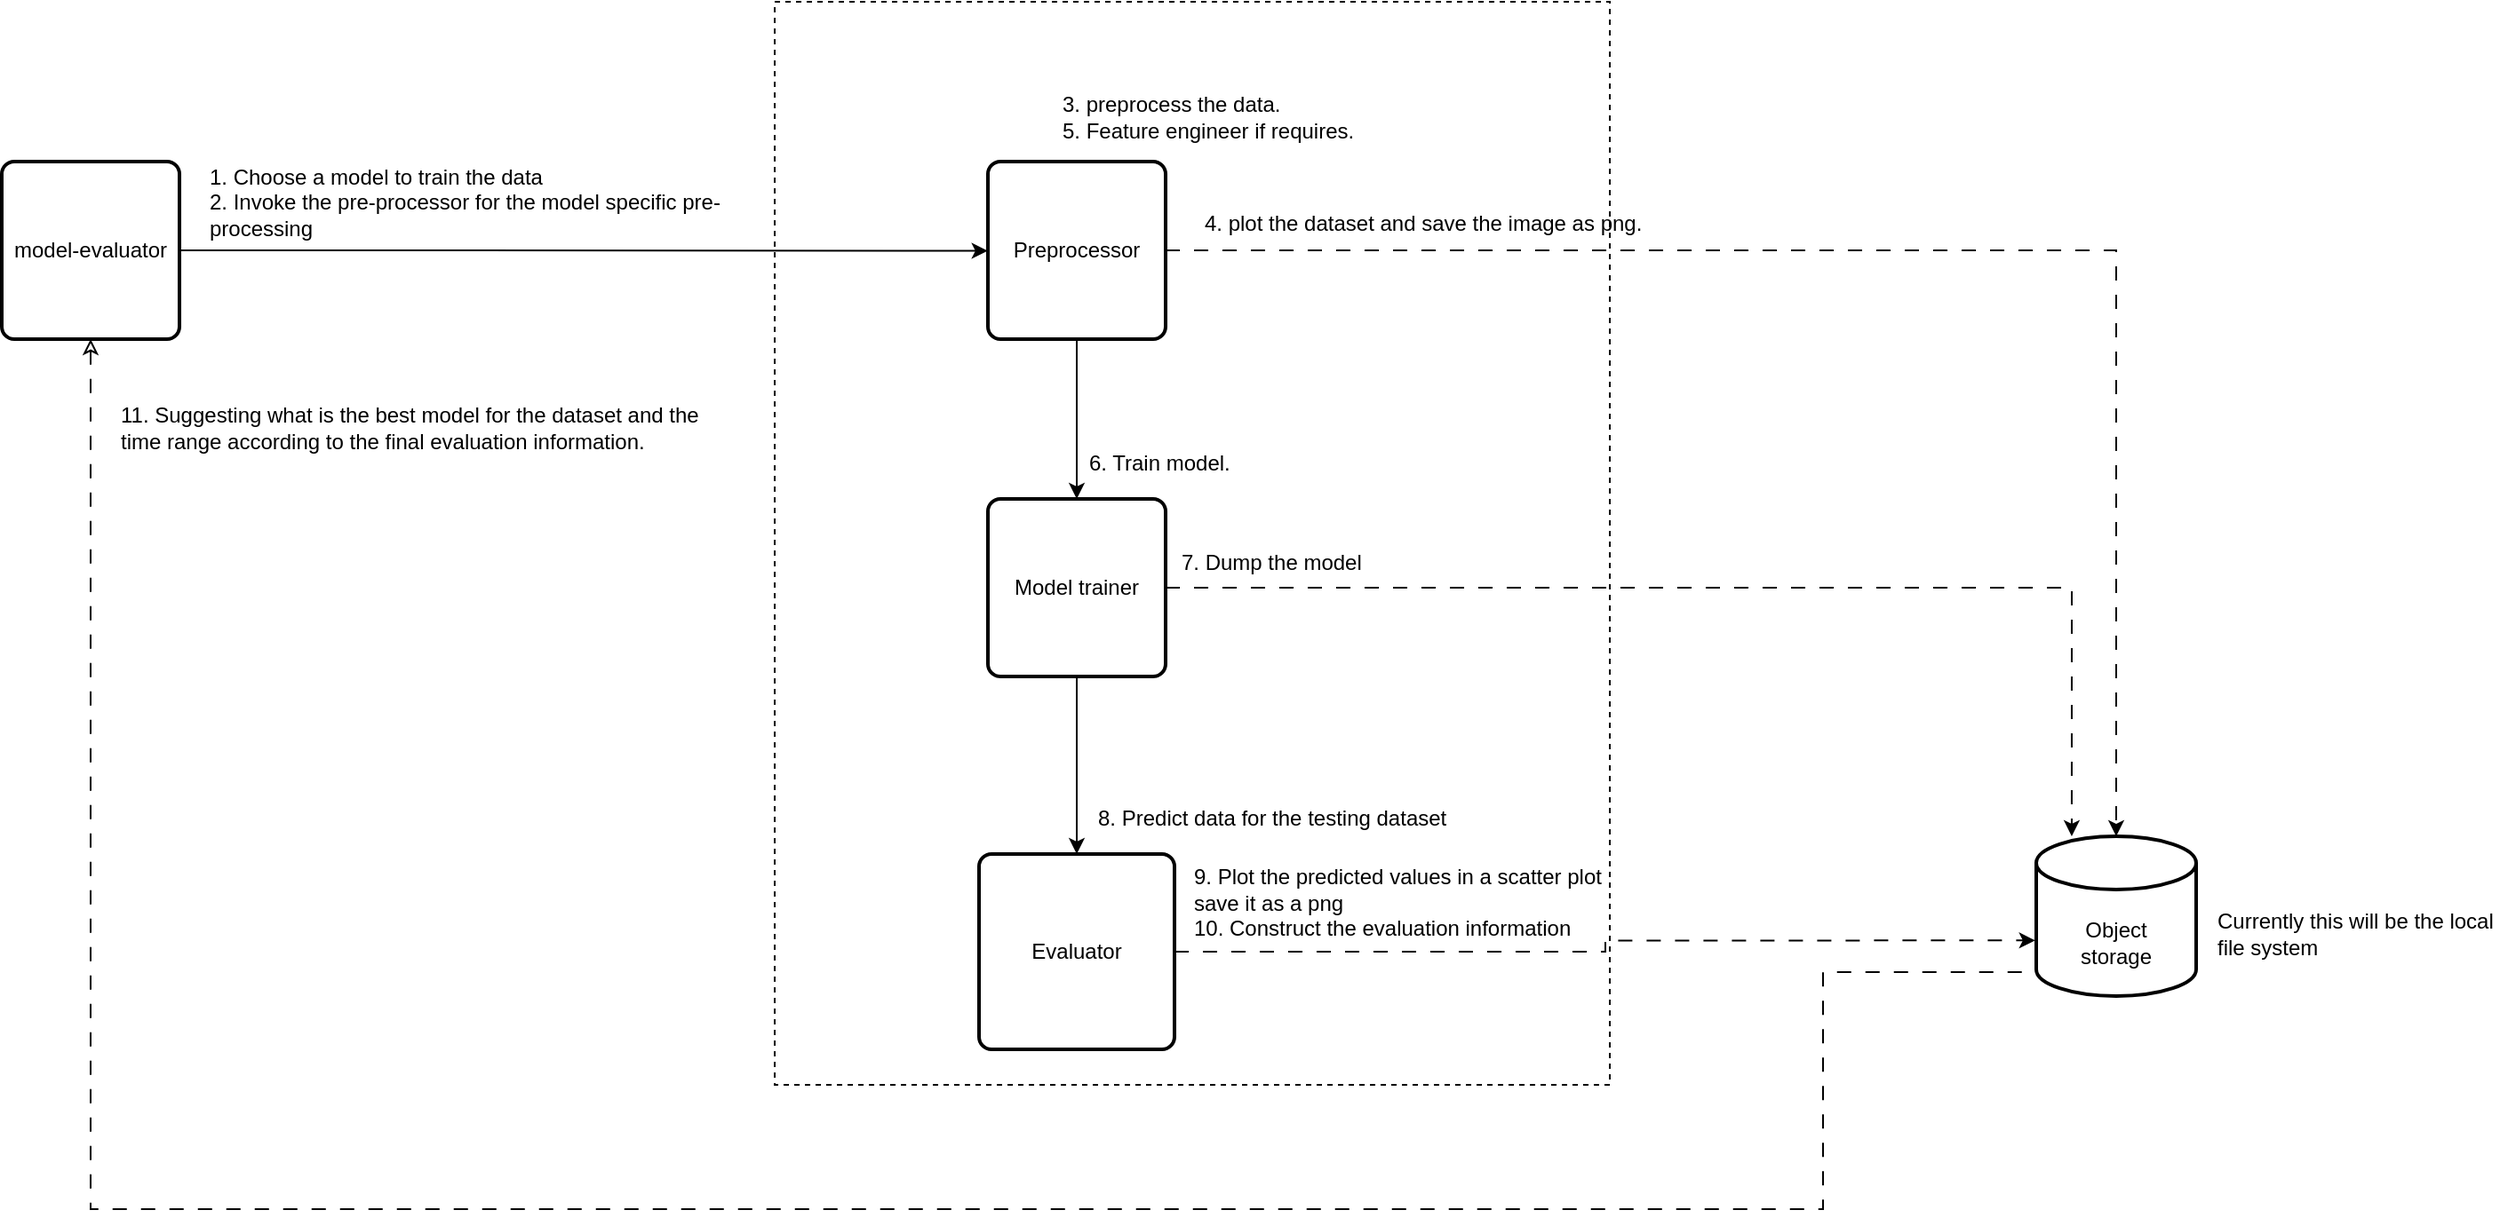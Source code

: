 <mxfile version="26.1.1">
  <diagram name="highlevel-component-diagram" id="wiQ9-AAr1t4GYWNyf1SL">
    <mxGraphModel dx="2284" dy="836" grid="1" gridSize="10" guides="1" tooltips="1" connect="1" arrows="1" fold="1" page="1" pageScale="1" pageWidth="850" pageHeight="1100" math="0" shadow="0">
      <root>
        <mxCell id="0" />
        <mxCell id="1" parent="0" />
        <mxCell id="SjTeOy6-3m4CiokiMHZb-24" value="" style="rounded=0;whiteSpace=wrap;html=1;dashed=1;" parent="1" vertex="1">
          <mxGeometry x="10" y="90" width="470" height="610" as="geometry" />
        </mxCell>
        <mxCell id="SjTeOy6-3m4CiokiMHZb-13" style="edgeStyle=orthogonalEdgeStyle;rounded=0;orthogonalLoop=1;jettySize=auto;html=1;entryX=0.5;entryY=0;entryDx=0;entryDy=0;" parent="1" source="SjTeOy6-3m4CiokiMHZb-3" target="SjTeOy6-3m4CiokiMHZb-12" edge="1">
          <mxGeometry relative="1" as="geometry" />
        </mxCell>
        <mxCell id="SjTeOy6-3m4CiokiMHZb-20" style="edgeStyle=orthogonalEdgeStyle;rounded=0;orthogonalLoop=1;jettySize=auto;html=1;dashed=1;dashPattern=8 8;" parent="1" source="SjTeOy6-3m4CiokiMHZb-3" target="SjTeOy6-3m4CiokiMHZb-10" edge="1">
          <mxGeometry relative="1" as="geometry" />
        </mxCell>
        <mxCell id="SjTeOy6-3m4CiokiMHZb-3" value="Preprocessor" style="rounded=1;whiteSpace=wrap;html=1;absoluteArcSize=1;arcSize=14;strokeWidth=2;" parent="1" vertex="1">
          <mxGeometry x="130" y="180" width="100" height="100" as="geometry" />
        </mxCell>
        <mxCell id="SjTeOy6-3m4CiokiMHZb-9" value="3. preprocess the data.&lt;div&gt;5. Feature engineer if requires.&lt;/div&gt;" style="text;html=1;align=left;verticalAlign=middle;whiteSpace=wrap;rounded=0;" parent="1" vertex="1">
          <mxGeometry x="170" y="130" width="310" height="50" as="geometry" />
        </mxCell>
        <mxCell id="SjTeOy6-3m4CiokiMHZb-10" value="" style="strokeWidth=2;html=1;shape=mxgraph.flowchart.database;whiteSpace=wrap;" parent="1" vertex="1">
          <mxGeometry x="720" y="560" width="90" height="90" as="geometry" />
        </mxCell>
        <mxCell id="SjTeOy6-3m4CiokiMHZb-11" value="Object storage" style="text;html=1;align=center;verticalAlign=middle;whiteSpace=wrap;rounded=0;" parent="1" vertex="1">
          <mxGeometry x="735" y="605" width="60" height="30" as="geometry" />
        </mxCell>
        <mxCell id="SjTeOy6-3m4CiokiMHZb-17" style="edgeStyle=orthogonalEdgeStyle;rounded=0;orthogonalLoop=1;jettySize=auto;html=1;entryX=0.5;entryY=0;entryDx=0;entryDy=0;" parent="1" source="SjTeOy6-3m4CiokiMHZb-12" target="SjTeOy6-3m4CiokiMHZb-16" edge="1">
          <mxGeometry relative="1" as="geometry" />
        </mxCell>
        <mxCell id="SjTeOy6-3m4CiokiMHZb-12" value="Model trainer" style="rounded=1;whiteSpace=wrap;html=1;absoluteArcSize=1;arcSize=14;strokeWidth=2;" parent="1" vertex="1">
          <mxGeometry x="130" y="370" width="100" height="100" as="geometry" />
        </mxCell>
        <mxCell id="SjTeOy6-3m4CiokiMHZb-14" value="6. Train model." style="text;html=1;align=left;verticalAlign=middle;whiteSpace=wrap;rounded=0;" parent="1" vertex="1">
          <mxGeometry x="185" y="330" width="120" height="40" as="geometry" />
        </mxCell>
        <mxCell id="SjTeOy6-3m4CiokiMHZb-16" value="Evaluator" style="rounded=1;whiteSpace=wrap;html=1;absoluteArcSize=1;arcSize=14;strokeWidth=2;" parent="1" vertex="1">
          <mxGeometry x="125" y="570" width="110" height="110" as="geometry" />
        </mxCell>
        <mxCell id="SjTeOy6-3m4CiokiMHZb-18" value="8. Predict data for the testing dataset" style="text;html=1;align=left;verticalAlign=middle;whiteSpace=wrap;rounded=0;" parent="1" vertex="1">
          <mxGeometry x="190" y="525" width="260" height="50" as="geometry" />
        </mxCell>
        <mxCell id="SjTeOy6-3m4CiokiMHZb-22" style="edgeStyle=orthogonalEdgeStyle;rounded=0;orthogonalLoop=1;jettySize=auto;html=1;entryX=-0.007;entryY=0.652;entryDx=0;entryDy=0;entryPerimeter=0;dashed=1;dashPattern=8 8;" parent="1" source="SjTeOy6-3m4CiokiMHZb-16" target="SjTeOy6-3m4CiokiMHZb-10" edge="1">
          <mxGeometry relative="1" as="geometry" />
        </mxCell>
        <mxCell id="bZ8SjMpaMsy72nYA7q97-1" value="Currently this will be the local file system" style="text;html=1;align=left;verticalAlign=middle;whiteSpace=wrap;rounded=0;" vertex="1" parent="1">
          <mxGeometry x="820" y="600" width="160" height="30" as="geometry" />
        </mxCell>
        <mxCell id="bZ8SjMpaMsy72nYA7q97-2" value="model-evaluator" style="rounded=1;whiteSpace=wrap;html=1;absoluteArcSize=1;arcSize=14;strokeWidth=2;" vertex="1" parent="1">
          <mxGeometry x="-425" y="180" width="100" height="100" as="geometry" />
        </mxCell>
        <mxCell id="bZ8SjMpaMsy72nYA7q97-3" style="edgeStyle=orthogonalEdgeStyle;rounded=0;orthogonalLoop=1;jettySize=auto;html=1;entryX=0.255;entryY=0.23;entryDx=0;entryDy=0;entryPerimeter=0;" edge="1" parent="1" source="bZ8SjMpaMsy72nYA7q97-2" target="SjTeOy6-3m4CiokiMHZb-24">
          <mxGeometry relative="1" as="geometry" />
        </mxCell>
        <mxCell id="bZ8SjMpaMsy72nYA7q97-4" value="1. Choose a model to train the data&lt;div&gt;2. Invoke the pre-processor for the model specific pre-processing&lt;/div&gt;&lt;div&gt;&lt;br&gt;&lt;/div&gt;" style="text;html=1;align=left;verticalAlign=middle;whiteSpace=wrap;rounded=0;" vertex="1" parent="1">
          <mxGeometry x="-310" y="180" width="300" height="60" as="geometry" />
        </mxCell>
        <mxCell id="bZ8SjMpaMsy72nYA7q97-6" style="edgeStyle=orthogonalEdgeStyle;rounded=0;orthogonalLoop=1;jettySize=auto;html=1;entryX=0;entryY=0.85;entryDx=0;entryDy=0;entryPerimeter=0;dashed=1;dashPattern=8 8;startArrow=classic;startFill=0;endArrow=none;" edge="1" parent="1" source="bZ8SjMpaMsy72nYA7q97-2" target="SjTeOy6-3m4CiokiMHZb-10">
          <mxGeometry relative="1" as="geometry">
            <Array as="points">
              <mxPoint x="-375" y="770" />
              <mxPoint x="600" y="770" />
              <mxPoint x="600" y="637" />
            </Array>
          </mxGeometry>
        </mxCell>
        <mxCell id="bZ8SjMpaMsy72nYA7q97-7" value="&lt;span style=&quot;&quot;&gt;11. Suggesting what is the best model for the dataset and the time range according to the final evaluation information.&lt;/span&gt;" style="text;html=1;align=left;verticalAlign=middle;whiteSpace=wrap;rounded=0;" vertex="1" parent="1">
          <mxGeometry x="-360" y="315" width="350" height="30" as="geometry" />
        </mxCell>
        <mxCell id="bZ8SjMpaMsy72nYA7q97-8" style="edgeStyle=orthogonalEdgeStyle;rounded=0;orthogonalLoop=1;jettySize=auto;html=1;entryX=0.222;entryY=0;entryDx=0;entryDy=0;entryPerimeter=0;dashed=1;dashPattern=8 8;" edge="1" parent="1" source="SjTeOy6-3m4CiokiMHZb-12" target="SjTeOy6-3m4CiokiMHZb-10">
          <mxGeometry relative="1" as="geometry" />
        </mxCell>
        <mxCell id="bZ8SjMpaMsy72nYA7q97-9" value="&lt;br&gt;&lt;div&gt;7. Dump the model&lt;/div&gt;" style="text;html=1;align=left;verticalAlign=middle;whiteSpace=wrap;rounded=0;" vertex="1" parent="1">
          <mxGeometry x="237" y="378" width="120" height="40" as="geometry" />
        </mxCell>
        <mxCell id="bZ8SjMpaMsy72nYA7q97-10" value="&lt;br&gt;&lt;div&gt;9. Plot the predicted values in a scatter plot save it as a png&amp;nbsp; &amp;nbsp;&lt;/div&gt;&lt;div&gt;10. Construct the evaluation information&lt;/div&gt;" style="text;html=1;align=left;verticalAlign=middle;whiteSpace=wrap;rounded=0;" vertex="1" parent="1">
          <mxGeometry x="244" y="565" width="260" height="50" as="geometry" />
        </mxCell>
        <mxCell id="bZ8SjMpaMsy72nYA7q97-11" value="&lt;div&gt;4. plot the dataset and save the image as png.&lt;/div&gt;" style="text;html=1;align=left;verticalAlign=middle;whiteSpace=wrap;rounded=0;" vertex="1" parent="1">
          <mxGeometry x="250" y="190" width="310" height="50" as="geometry" />
        </mxCell>
      </root>
    </mxGraphModel>
  </diagram>
</mxfile>
